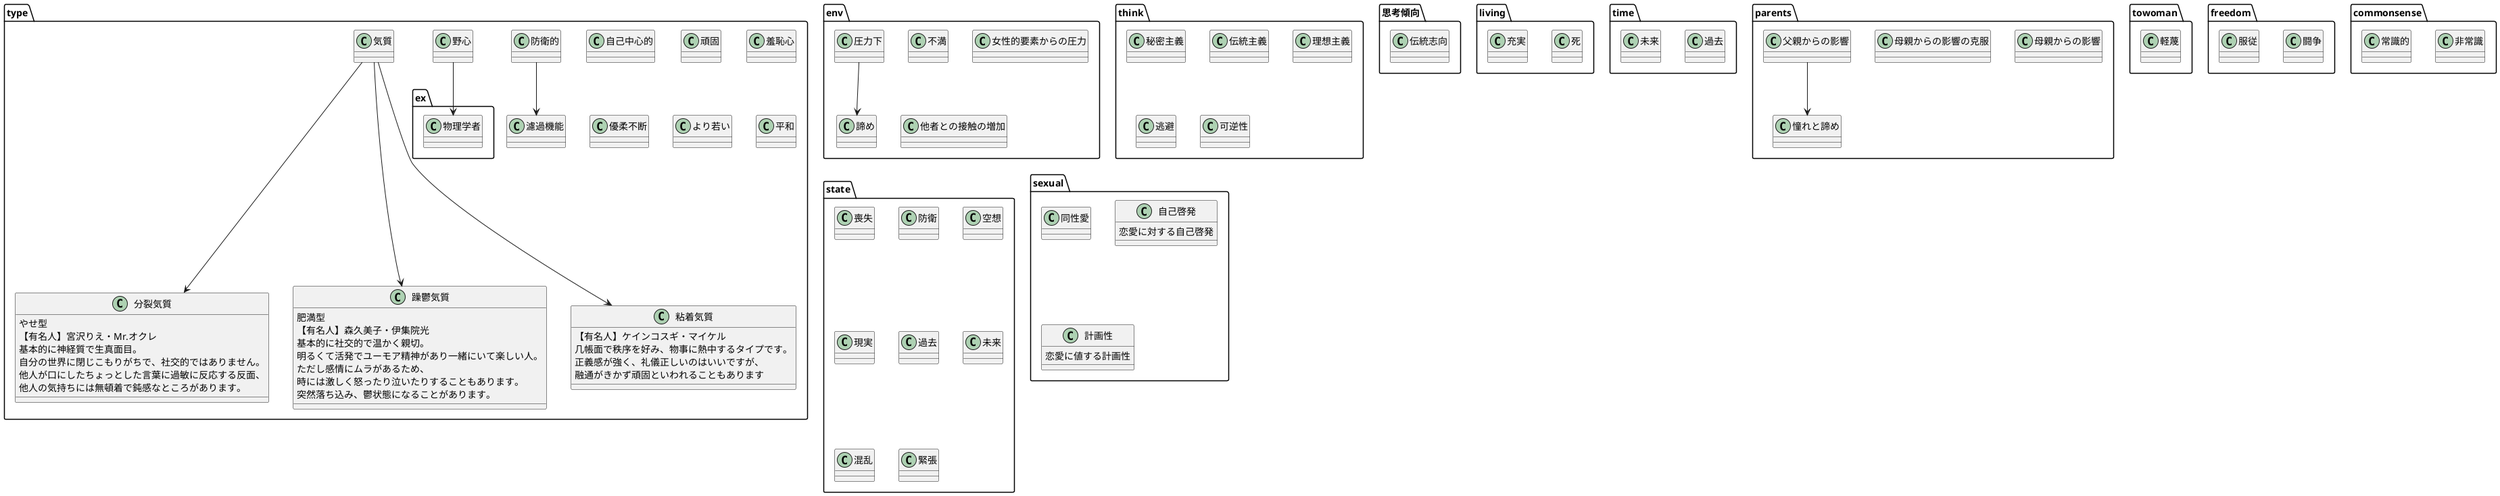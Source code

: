 @startuml 00target

namespace type {
    class 自己中心的 
    class 頑固 
    class 防衛的
    class 濾過機能
    防衛的 --> 濾過機能
    class 羞恥心
    class 優柔不断
  
    class より若い

    class 平和
    class 野心
    
    class 平和

    class 気質

    class 分裂気質{
        やせ型
        【有名人】宮沢りえ・Mr.オクレ
        基本的に神経質で生真面目。
        自分の世界に閉じこもりがちで、社交的ではありません。
        他人が口にしたちょっとした言葉に過敏に反応する反面、
        他人の気持ちには無頓着で鈍感なところがあります。
    }
    気質 ----> 分裂気質

    class 躁鬱気質 {
        肥満型
        【有名人】森久美子・伊集院光
        基本的に社交的で温かく親切。
        明るくて活発でユーモア精神があり一緒にいて楽しい人。
        ただし感情にムラがあるため、
        時には激しく怒ったり泣いたりすることもあります。
        突然落ち込み、鬱状態になることがあります。
    }
    気質 ----> 躁鬱気質

    class 粘着気質 {
        【有名人】ケインコスギ・マイケル
        几帳面で秩序を好み、物事に熱中するタイプです。
        正義感が強く、礼儀正しいのはいいですが、
        融通がきかず頑固といわれることもあります
    }
    気質 ----> 粘着気質
    namespace ex {
        class 物理学者
        野心 --> 物理学者
    }
}




namespace 思考傾向 {
    class 伝統志向
}



namespace env {
    class 不満
    class 圧力下
  
    class 女性的要素からの圧力
    
    class 諦め
    圧力下 --> 諦め
  
    class 他者との接触の増加
}

namespace think {
    class 秘密主義
    class 伝統主義
    class 理想主義
    class 逃避
    class 可逆性
}

namespace living {
    class 死
    class 充実
}

namespace state {
    class 喪失
    class 防衛

    class 空想
    class 現実

    class 過去
    class 未来

    class 混乱
    class 緊張
}

namespace time {
    class 過去

    class 未来
}

namespace parents {
    class 母親からの影響
    class 母親からの影響の克服
    class 父親からの影響
    父親からの影響 --> 憧れと諦め
    class 憧れと諦め
}

namespace towoman {
    class 軽蔑
}

namespace sexual {
    class 同性愛
    class 自己啓発 {
        恋愛に対する自己啓発
    }
    class 計画性 {
        恋愛に値する計画性
    }
}


namespace freedom {
    class 闘争
    class 服従
}

namespace commonsense {
    class 非常識
    class 常識的
}




@enduml